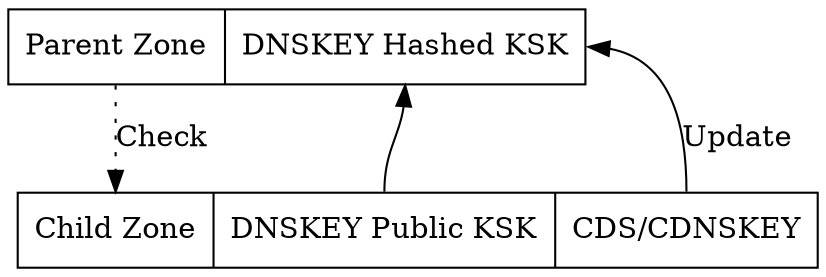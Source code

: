digraph structs {
node [shape=record];
	struct1 [shape=record, label="<f10>Parent Zone|<f1> DNSKEY Hashed KSK"];
	struct2 [shape=record, label="<f11>Child Zone|<f2> DNSKEY Public KSK|<f3> CDS/CDNSKEY"];

	struct1:f10 -> struct2:f11 [style=dotted,label="Check"];
	struct2:f2 -> struct1:f1
	struct2:f3 -> struct1:f1 [label="Update"];
}
